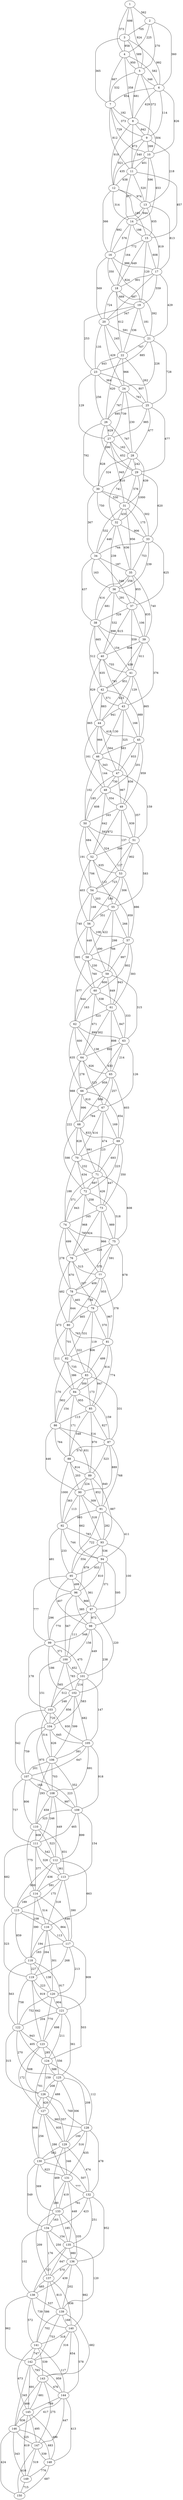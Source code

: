 graph G {
1 -- 2 [label="562"];
1 -- 3 [label="698"];
1 -- 4 [label="373"];
1 -- 5 [label="924"];
2 -- 3 [label="705"];
2 -- 4 [label="225"];
2 -- 5 [label="270"];
2 -- 6 [label="360"];
3 -- 4 [label="958"];
3 -- 5 [label="589"];
3 -- 6 [label="992"];
3 -- 7 [label="365"];
4 -- 5 [label="950"];
4 -- 6 [label="582"];
4 -- 7 [label="667"];
4 -- 8 [label="358"];
5 -- 6 [label="346"];
5 -- 7 [label="532"];
5 -- 8 [label="681"];
5 -- 9 [label="372"];
6 -- 7 [label="854"];
6 -- 8 [label="629"];
6 -- 9 [label="114"];
6 -- 10 [label="826"];
7 -- 8 [label="192"];
7 -- 9 [label="373"];
7 -- 10 [label="729"];
7 -- 11 [label="812"];
8 -- 9 [label="942"];
8 -- 10 [label="504"];
8 -- 11 [label="873"];
8 -- 12 [label="910"];
9 -- 10 [label="399"];
9 -- 11 [label="540"];
9 -- 12 [label="921"];
9 -- 13 [label="218"];
10 -- 11 [label="401"];
10 -- 12 [label="435"];
10 -- 13 [label="596"];
10 -- 14 [label="653"];
11 -- 12 [label="638"];
11 -- 13 [label="520"];
11 -- 14 [label="977"];
11 -- 15 [label="857"];
12 -- 13 [label="974"];
12 -- 14 [label="314"];
12 -- 15 [label="185"];
12 -- 16 [label="366"];
13 -- 14 [label="944"];
13 -- 15 [label="935"];
13 -- 16 [label="892"];
13 -- 17 [label="813"];
14 -- 15 [label="198"];
14 -- 16 [label="576"];
14 -- 17 [label="819"];
14 -- 18 [label="164"];
15 -- 16 [label="772"];
15 -- 17 [label="608"];
15 -- 18 [label="649"];
15 -- 19 [label="120"];
16 -- 17 [label="986"];
16 -- 18 [label="350"];
16 -- 19 [label="824"];
16 -- 20 [label="569"];
17 -- 18 [label="901"];
17 -- 19 [label="559"];
17 -- 20 [label="687"];
17 -- 21 [label="429"];
18 -- 19 [label="669"];
18 -- 20 [label="724"];
18 -- 21 [label="392"];
18 -- 22 [label="612"];
19 -- 20 [label="347"];
19 -- 21 [label="181"];
19 -- 22 [label="336"];
19 -- 23 [label="253"];
20 -- 21 [label="591"];
20 -- 22 [label="245"];
20 -- 23 [label="135"];
20 -- 24 [label="429"];
21 -- 22 [label="707"];
21 -- 23 [label="885"];
21 -- 24 [label="226"];
21 -- 25 [label="728"];
22 -- 23 [label="443"];
22 -- 24 [label="966"];
22 -- 25 [label="262"];
22 -- 26 [label="620"];
23 -- 24 [label="364"];
23 -- 25 [label="807"];
23 -- 26 [label="256"];
23 -- 27 [label="129"];
24 -- 25 [label="761"];
24 -- 26 [label="767"];
24 -- 27 [label="739"];
24 -- 28 [label="230"];
25 -- 26 [label="695"];
25 -- 27 [label="985"];
25 -- 28 [label="477"];
25 -- 29 [label="677"];
26 -- 27 [label="629"];
26 -- 28 [label="767"];
26 -- 29 [label="596"];
26 -- 30 [label="792"];
27 -- 28 [label="162"];
27 -- 29 [label="652"];
27 -- 30 [label="828"];
27 -- 31 [label="945"];
28 -- 29 [label="242"];
28 -- 30 [label="324"];
28 -- 31 [label="639"];
28 -- 32 [label="741"];
29 -- 30 [label="810"];
29 -- 31 [label="576"];
29 -- 32 [label="1000"];
29 -- 33 [label="620"];
30 -- 31 [label="530"];
30 -- 32 [label="750"];
30 -- 33 [label="502"];
30 -- 34 [label="367"];
31 -- 32 [label="435"];
31 -- 33 [label="175"];
31 -- 34 [label="532"];
31 -- 35 [label="956"];
32 -- 33 [label="906"];
32 -- 34 [label="448"];
32 -- 35 [label="636"];
32 -- 36 [label="239"];
33 -- 34 [label="744"];
33 -- 35 [label="753"];
33 -- 36 [label="239"];
33 -- 37 [label="625"];
34 -- 35 [label="187"];
34 -- 36 [label="163"];
34 -- 37 [label="349"];
34 -- 38 [label="437"];
35 -- 36 [label="258"];
35 -- 37 [label="955"];
35 -- 38 [label="414"];
35 -- 39 [label="740"];
36 -- 37 [label="291"];
36 -- 38 [label="681"];
36 -- 39 [label="835"];
36 -- 40 [label="532"];
37 -- 38 [label="329"];
37 -- 39 [label="106"];
37 -- 40 [label="615"];
37 -- 41 [label="559"];
38 -- 39 [label="898"];
38 -- 40 [label="665"];
38 -- 41 [label="154"];
38 -- 42 [label="512"];
39 -- 40 [label="806"];
39 -- 41 [label="611"];
39 -- 42 [label="439"];
39 -- 43 [label="376"];
40 -- 41 [label="755"];
40 -- 42 [label="635"];
40 -- 43 [label="761"];
40 -- 44 [label="829"];
41 -- 42 [label="851"];
41 -- 43 [label="129"];
41 -- 44 [label="623"];
41 -- 45 [label="865"];
42 -- 43 [label="571"];
42 -- 44 [label="883"];
42 -- 45 [label="989"];
42 -- 46 [label="865"];
43 -- 44 [label="941"];
43 -- 45 [label="166"];
43 -- 46 [label="130"];
43 -- 47 [label="325"];
44 -- 45 [label="418"];
44 -- 46 [label="966"];
44 -- 47 [label="564"];
44 -- 48 [label="161"];
45 -- 46 [label="583"];
45 -- 47 [label="933"];
45 -- 48 [label="201"];
45 -- 49 [label="959"];
46 -- 47 [label="343"];
46 -- 48 [label="144"];
46 -- 49 [label="856"];
46 -- 50 [label="102"];
47 -- 48 [label="730"];
47 -- 49 [label="967"];
47 -- 50 [label="185"];
47 -- 51 [label="159"];
48 -- 49 [label="354"];
48 -- 50 [label="608"];
48 -- 51 [label="357"];
48 -- 52 [label="642"];
49 -- 50 [label="163"];
49 -- 51 [label="939"];
49 -- 52 [label="872"];
49 -- 53 [label="137"];
50 -- 51 [label="592"];
50 -- 52 [label="684"];
50 -- 53 [label="324"];
50 -- 54 [label="191"];
51 -- 52 [label="390"];
51 -- 53 [label="902"];
51 -- 54 [label="117"];
51 -- 55 [label="583"];
52 -- 53 [label="635"];
52 -- 54 [label="706"];
52 -- 55 [label="112"];
52 -- 56 [label="403"];
53 -- 54 [label="723"];
53 -- 55 [label="306"];
53 -- 56 [label="180"];
53 -- 57 [label="886"];
54 -- 55 [label="203"];
54 -- 56 [label="168"];
54 -- 57 [label="959"];
54 -- 58 [label="740"];
55 -- 56 [label="351"];
55 -- 57 [label="266"];
55 -- 58 [label="422"];
55 -- 59 [label="298"];
56 -- 57 [label="108"];
56 -- 58 [label="448"];
56 -- 59 [label="490"];
56 -- 60 [label="995"];
57 -- 58 [label="766"];
57 -- 59 [label="997"];
57 -- 60 [label="802"];
57 -- 61 [label="393"];
58 -- 59 [label="230"];
58 -- 60 [label="760"];
58 -- 61 [label="943"];
58 -- 62 [label="877"];
59 -- 60 [label="600"];
59 -- 61 [label="849"];
59 -- 62 [label="844"];
59 -- 63 [label="315"];
60 -- 61 [label="338"];
60 -- 62 [label="163"];
60 -- 63 [label="333"];
60 -- 64 [label="671"];
61 -- 62 [label="323"];
61 -- 63 [label="847"];
61 -- 64 [label="302"];
61 -- 65 [label="898"];
62 -- 63 [label="890"];
62 -- 64 [label="600"];
62 -- 65 [label="138"];
62 -- 66 [label="635"];
63 -- 64 [label="892"];
63 -- 65 [label="214"];
63 -- 66 [label="633"];
63 -- 67 [label="126"];
64 -- 65 [label="926"];
64 -- 66 [label="278"];
64 -- 67 [label="323"];
64 -- 68 [label="988"];
65 -- 66 [label="959"];
65 -- 67 [label="257"];
65 -- 68 [label="806"];
65 -- 69 [label="603"];
66 -- 67 [label="810"];
66 -- 68 [label="996"];
66 -- 69 [label="854"];
66 -- 70 [label="222"];
67 -- 68 [label="784"];
67 -- 69 [label="169"];
67 -- 70 [label="414"];
67 -- 71 [label="474"];
68 -- 69 [label="833"];
68 -- 70 [label="828"];
68 -- 71 [label="661"];
68 -- 72 [label="598"];
69 -- 70 [label="123"];
69 -- 71 [label="693"];
69 -- 72 [label="223"];
69 -- 73 [label="350"];
70 -- 71 [label="232"];
70 -- 72 [label="634"];
70 -- 73 [label="447"];
70 -- 74 [label="188"];
71 -- 72 [label="697"];
71 -- 73 [label="426"];
71 -- 74 [label="371"];
71 -- 75 [label="608"];
72 -- 73 [label="258"];
72 -- 74 [label="943"];
72 -- 75 [label="518"];
72 -- 76 [label="968"];
73 -- 74 [label="165"];
73 -- 75 [label="989"];
73 -- 76 [label="924"];
73 -- 77 [label="966"];
74 -- 75 [label="785"];
74 -- 76 [label="699"];
74 -- 77 [label="567"];
74 -- 78 [label="278"];
75 -- 76 [label="228"];
75 -- 77 [label="591"];
75 -- 78 [label="575"];
75 -- 79 [label="678"];
76 -- 77 [label="515"];
76 -- 78 [label="670"];
76 -- 79 [label="337"];
76 -- 80 [label="482"];
77 -- 78 [label="409"];
77 -- 79 [label="955"];
77 -- 80 [label="758"];
77 -- 81 [label="378"];
78 -- 79 [label="465"];
78 -- 80 [label="644"];
78 -- 81 [label="967"];
78 -- 82 [label="473"];
79 -- 80 [label="465"];
79 -- 81 [label="370"];
79 -- 82 [label="531"];
79 -- 83 [label="119"];
80 -- 81 [label="763"];
80 -- 82 [label="701"];
80 -- 83 [label="322"];
80 -- 84 [label="211"];
81 -- 82 [label="806"];
81 -- 83 [label="499"];
81 -- 84 [label="814"];
81 -- 85 [label="774"];
82 -- 83 [label="735"];
82 -- 84 [label="386"];
82 -- 85 [label="947"];
82 -- 86 [label="170"];
83 -- 84 [label="300"];
83 -- 85 [label="173"];
83 -- 86 [label="902"];
83 -- 87 [label="331"];
84 -- 85 [label="955"];
84 -- 86 [label="154"];
84 -- 87 [label="159"];
84 -- 88 [label="171"];
85 -- 86 [label="113"];
85 -- 87 [label="827"];
85 -- 88 [label="548"];
85 -- 89 [label="970"];
86 -- 87 [label="114"];
86 -- 88 [label="764"];
86 -- 89 [label="931"];
86 -- 90 [label="446"];
87 -- 88 [label="574"];
87 -- 89 [label="523"];
87 -- 90 [label="889"];
87 -- 91 [label="768"];
88 -- 89 [label="814"];
88 -- 90 [label="203"];
88 -- 91 [label="840"];
88 -- 92 [label="1000"];
89 -- 90 [label="224"];
89 -- 91 [label="852"];
89 -- 92 [label="363"];
89 -- 93 [label="887"];
90 -- 91 [label="309"];
90 -- 92 [label="113"];
90 -- 93 [label="318"];
90 -- 94 [label="662"];
91 -- 92 [label="993"];
91 -- 93 [label="282"];
91 -- 94 [label="411"];
91 -- 95 [label="722"];
92 -- 93 [label="783"];
92 -- 94 [label="744"];
92 -- 95 [label="233"];
92 -- 96 [label="481"];
93 -- 94 [label="536"];
93 -- 95 [label="554"];
93 -- 96 [label="879"];
93 -- 97 [label="100"];
94 -- 95 [label="933"];
94 -- 96 [label="810"];
94 -- 97 [label="371"];
94 -- 98 [label="595"];
95 -- 96 [label="499"];
95 -- 97 [label="361"];
95 -- 98 [label="407"];
95 -- 99 [label="777"];
96 -- 97 [label="866"];
96 -- 98 [label="385"];
96 -- 99 [label="296"];
96 -- 100 [label="567"];
97 -- 98 [label="872"];
97 -- 99 [label="770"];
97 -- 100 [label="111"];
97 -- 101 [label="220"];
98 -- 99 [label="548"];
98 -- 100 [label="156"];
98 -- 101 [label="449"];
98 -- 102 [label="238"];
99 -- 100 [label="371"];
99 -- 101 [label="475"];
99 -- 102 [label="186"];
99 -- 103 [label="178"];
100 -- 101 [label="452"];
100 -- 102 [label="783"];
100 -- 103 [label="565"];
100 -- 104 [label="151"];
101 -- 102 [label="214"];
101 -- 103 [label="512"];
101 -- 104 [label="583"];
101 -- 105 [label="147"];
102 -- 103 [label="248"];
102 -- 104 [label="856"];
102 -- 105 [label="682"];
102 -- 106 [label="599"];
103 -- 104 [label="720"];
103 -- 105 [label="930"];
103 -- 106 [label="314"];
103 -- 107 [label="542"];
104 -- 105 [label="645"];
104 -- 106 [label="626"];
104 -- 107 [label="759"];
104 -- 108 [label="975"];
105 -- 106 [label="391"];
105 -- 107 [label="647"];
105 -- 108 [label="691"];
105 -- 109 [label="918"];
106 -- 107 [label="201"];
106 -- 108 [label="703"];
106 -- 109 [label="352"];
106 -- 110 [label="293"];
107 -- 108 [label="164"];
107 -- 109 [label="223"];
107 -- 110 [label="806"];
107 -- 111 [label="757"];
108 -- 109 [label="997"];
108 -- 110 [label="659"];
108 -- 111 [label="246"];
108 -- 112 [label="449"];
109 -- 110 [label="323"];
109 -- 111 [label="465"];
109 -- 112 [label="899"];
109 -- 113 [label="154"];
110 -- 111 [label="608"];
110 -- 112 [label="523"];
110 -- 113 [label="831"];
110 -- 114 [label="775"];
111 -- 112 [label="542"];
111 -- 113 [label="328"];
111 -- 114 [label="377"];
111 -- 115 [label="682"];
112 -- 113 [label="361"];
112 -- 114 [label="636"];
112 -- 115 [label="800"];
112 -- 116 [label="663"];
113 -- 114 [label="591"];
113 -- 115 [label="175"];
113 -- 116 [label="318"];
113 -- 117 [label="390"];
114 -- 115 [label="189"];
114 -- 116 [label="514"];
114 -- 117 [label="646"];
114 -- 118 [label="390"];
115 -- 116 [label="108"];
115 -- 117 [label="864"];
115 -- 118 [label="859"];
115 -- 119 [label="323"];
116 -- 117 [label="113"];
116 -- 118 [label="194"];
116 -- 119 [label="264"];
116 -- 120 [label="301"];
117 -- 118 [label="183"];
117 -- 119 [label="268"];
117 -- 120 [label="213"];
117 -- 121 [label="909"];
118 -- 119 [label="227"];
118 -- 120 [label="138"];
118 -- 121 [label="917"];
118 -- 122 [label="563"];
119 -- 120 [label="223"];
119 -- 121 [label="919"];
119 -- 122 [label="758"];
119 -- 123 [label="642"];
120 -- 121 [label="904"];
120 -- 122 [label="752"];
120 -- 123 [label="770"];
120 -- 124 [label="503"];
121 -- 122 [label="204"];
121 -- 123 [label="698"];
121 -- 124 [label="211"];
121 -- 125 [label="361"];
122 -- 123 [label="943"];
122 -- 124 [label="405"];
122 -- 125 [label="270"];
122 -- 126 [label="315"];
123 -- 124 [label="285"];
123 -- 125 [label="556"];
123 -- 126 [label="508"];
123 -- 127 [label="172"];
124 -- 125 [label="588"];
124 -- 126 [label="159"];
124 -- 127 [label="701"];
124 -- 128 [label="112"];
125 -- 126 [label="208"];
125 -- 127 [label="488"];
125 -- 128 [label="208"];
125 -- 129 [label="306"];
126 -- 127 [label="420"];
126 -- 128 [label="769"];
126 -- 129 [label="557"];
126 -- 130 [label="908"];
127 -- 128 [label="983"];
127 -- 129 [label="935"];
127 -- 130 [label="256"];
127 -- 131 [label="286"];
128 -- 129 [label="100"];
128 -- 130 [label="516"];
128 -- 131 [label="635"];
128 -- 132 [label="478"];
129 -- 130 [label="502"];
129 -- 131 [label="346"];
129 -- 132 [label="474"];
129 -- 133 [label="469"];
130 -- 131 [label="623"];
130 -- 132 [label="507"];
130 -- 133 [label="369"];
130 -- 134 [label="549"];
131 -- 132 [label="777"];
131 -- 133 [label="419"];
131 -- 134 [label="200"];
131 -- 135 [label="448"];
132 -- 133 [label="761"];
132 -- 134 [label="423"];
132 -- 135 [label="251"];
132 -- 136 [label="952"];
133 -- 134 [label="163"];
133 -- 135 [label="185"];
133 -- 136 [label="335"];
133 -- 137 [label="209"];
134 -- 135 [label="154"];
134 -- 136 [label="250"];
134 -- 137 [label="176"];
134 -- 138 [label="102"];
135 -- 136 [label="980"];
135 -- 137 [label="647"];
135 -- 138 [label="727"];
135 -- 139 [label="120"];
136 -- 137 [label="570"];
136 -- 138 [label="439"];
136 -- 139 [label="202"];
136 -- 140 [label="982"];
137 -- 138 [label="485"];
137 -- 139 [label="813"];
137 -- 140 [label="936"];
137 -- 141 [label="586"];
138 -- 139 [label="537"];
138 -- 140 [label="739"];
138 -- 141 [label="572"];
138 -- 142 [label="962"];
139 -- 140 [label="168"];
139 -- 141 [label="702"];
139 -- 142 [label="753"];
139 -- 143 [label="682"];
140 -- 141 [label="318"];
140 -- 142 [label="316"];
140 -- 143 [label="654"];
140 -- 144 [label="578"];
141 -- 142 [label="747"];
141 -- 143 [label="539"];
141 -- 144 [label="117"];
141 -- 145 [label="673"];
142 -- 143 [label="793"];
142 -- 144 [label="959"];
142 -- 145 [label="691"];
142 -- 146 [label="345"];
143 -- 144 [label="476"];
143 -- 145 [label="681"];
143 -- 146 [label="466"];
143 -- 147 [label="275"];
144 -- 145 [label="789"];
144 -- 146 [label="617"];
144 -- 147 [label="447"];
144 -- 148 [label="413"];
145 -- 146 [label="836"];
145 -- 147 [label="495"];
145 -- 148 [label="496"];
145 -- 149 [label="619"];
146 -- 147 [label="325"];
146 -- 148 [label="683"];
146 -- 149 [label="343"];
146 -- 150 [label="424"];
147 -- 148 [label="339"];
147 -- 149 [label="519"];
147 -- 150 [label="416"];
148 -- 149 [label="776"];
148 -- 150 [label="687"];
149 -- 150 [label="715"];
}
